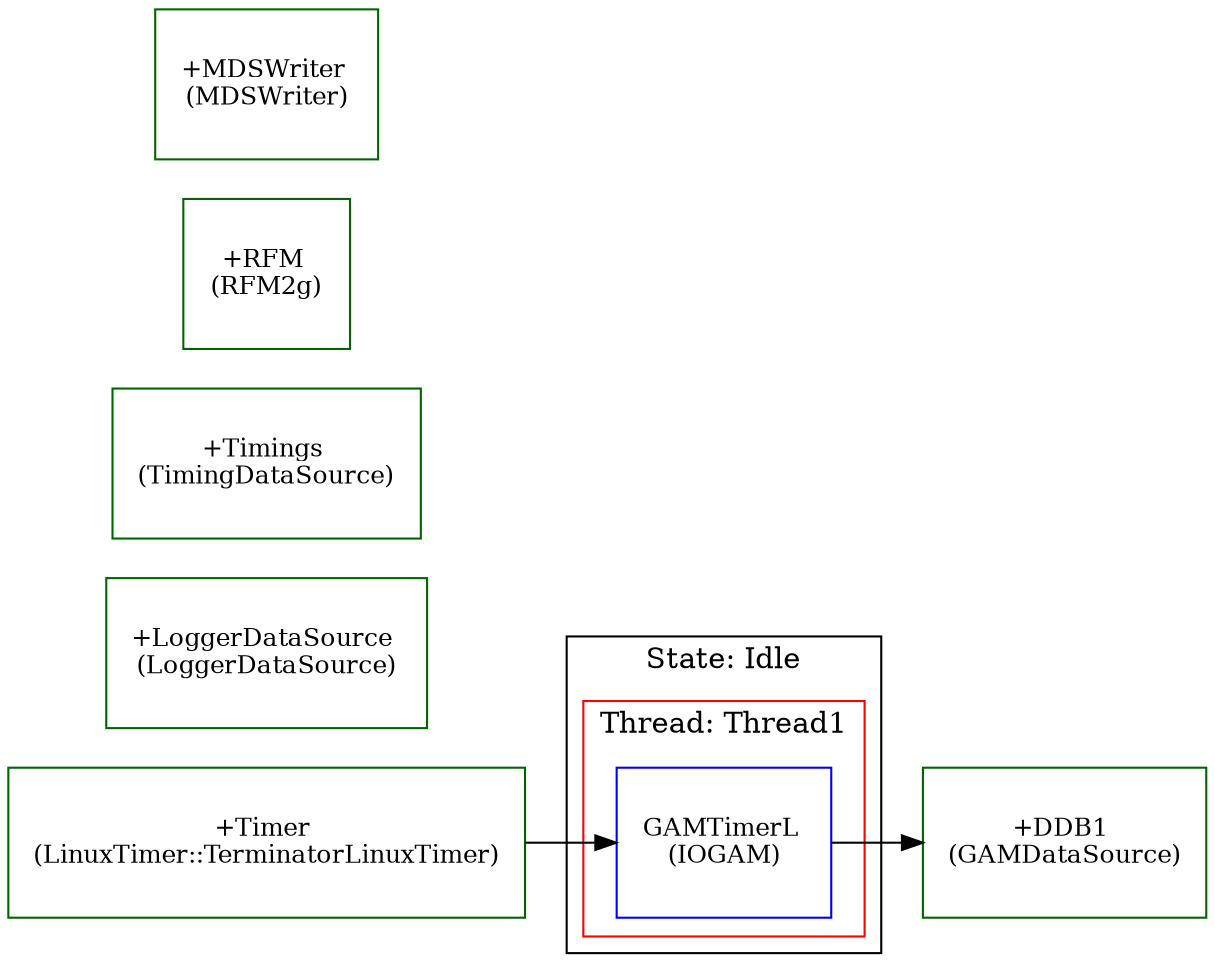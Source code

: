 digraph G {
rankdir=LR
concentrate=true
"Idle.Thread1.GAMTimerL" [shape=record, style=filled, fillcolor=white, color=blue,label=<<TABLE border="0" cellborder="0"><TR><TD width="60" height="60"><font point-size="12">GAMTimerL <BR/>(IOGAM)</font></TD></TR></TABLE>>]
subgraph cluster_Idle {
label = "State: Idle"
subgraph cluster_Idle_Thread1 {
label = "Thread: Thread1"
color= "red"
"Idle.Thread1.GAMTimerL"
}
}
"+DDB1" [shape=record, style=filled, fillcolor=white, color=darkgreen,label=<<TABLE border="0" cellborder="0"><TR><TD width="60" height="60"><font point-size="12">+DDB1 <BR/>(GAMDataSource)</font></TD></TR></TABLE>>]
"+LoggerDataSource" [shape=record, style=filled, fillcolor=white, color=darkgreen,label=<<TABLE border="0" cellborder="0"><TR><TD width="60" height="60"><font point-size="12">+LoggerDataSource <BR/>(LoggerDataSource)</font></TD></TR></TABLE>>]
"+Timings" [shape=record, style=filled, fillcolor=white, color=darkgreen,label=<<TABLE border="0" cellborder="0"><TR><TD width="60" height="60"><font point-size="12">+Timings <BR/>(TimingDataSource)</font></TD></TR></TABLE>>]
"+RFM" [shape=record, style=filled, fillcolor=white, color=darkgreen,label=<<TABLE border="0" cellborder="0"><TR><TD width="60" height="60"><font point-size="12">+RFM <BR/>(RFM2g)</font></TD></TR></TABLE>>]
"+MDSWriter" [shape=record, style=filled, fillcolor=white, color=darkgreen,label=<<TABLE border="0" cellborder="0"><TR><TD width="60" height="60"><font point-size="12">+MDSWriter <BR/>(MDSWriter)</font></TD></TR></TABLE>>]
"+Timer" [shape=record, style=filled, fillcolor=white, color=darkgreen,label=<<TABLE border="0" cellborder="0"><TR><TD width="60" height="60"><font point-size="12">+Timer <BR/>(LinuxTimer::TerminatorLinuxTimer)</font></TD></TR></TABLE>>]
"+Timer"->"Idle.Thread1.GAMTimerL"
"Idle.Thread1.GAMTimerL"->"+DDB1"
}
